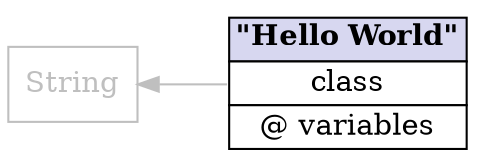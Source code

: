 digraph Object {

  // ###########################################################################
  graph [rankdir=LR];
  node [shape=record];
  edge [dir=back];

  // ###########################################################################
  class  [label="String",fillcolor=white,color=gray75,fontcolor=gray75];
  object [label=<<table border="0" cellborder="1" cellspacing="0">
                   <tr><td bgcolor="#d7d7f0"><b>"Hello World"</b></td></tr>
                   <tr><td port="C" bgcolor="#ffffff">class</td></tr>
                   <tr><td bgcolor="#ffffff">@ variables</td></tr>
                 </table>>, shape=plaintext];

  // ###########################################################################
  class -> object:C [color=gray75];
}

